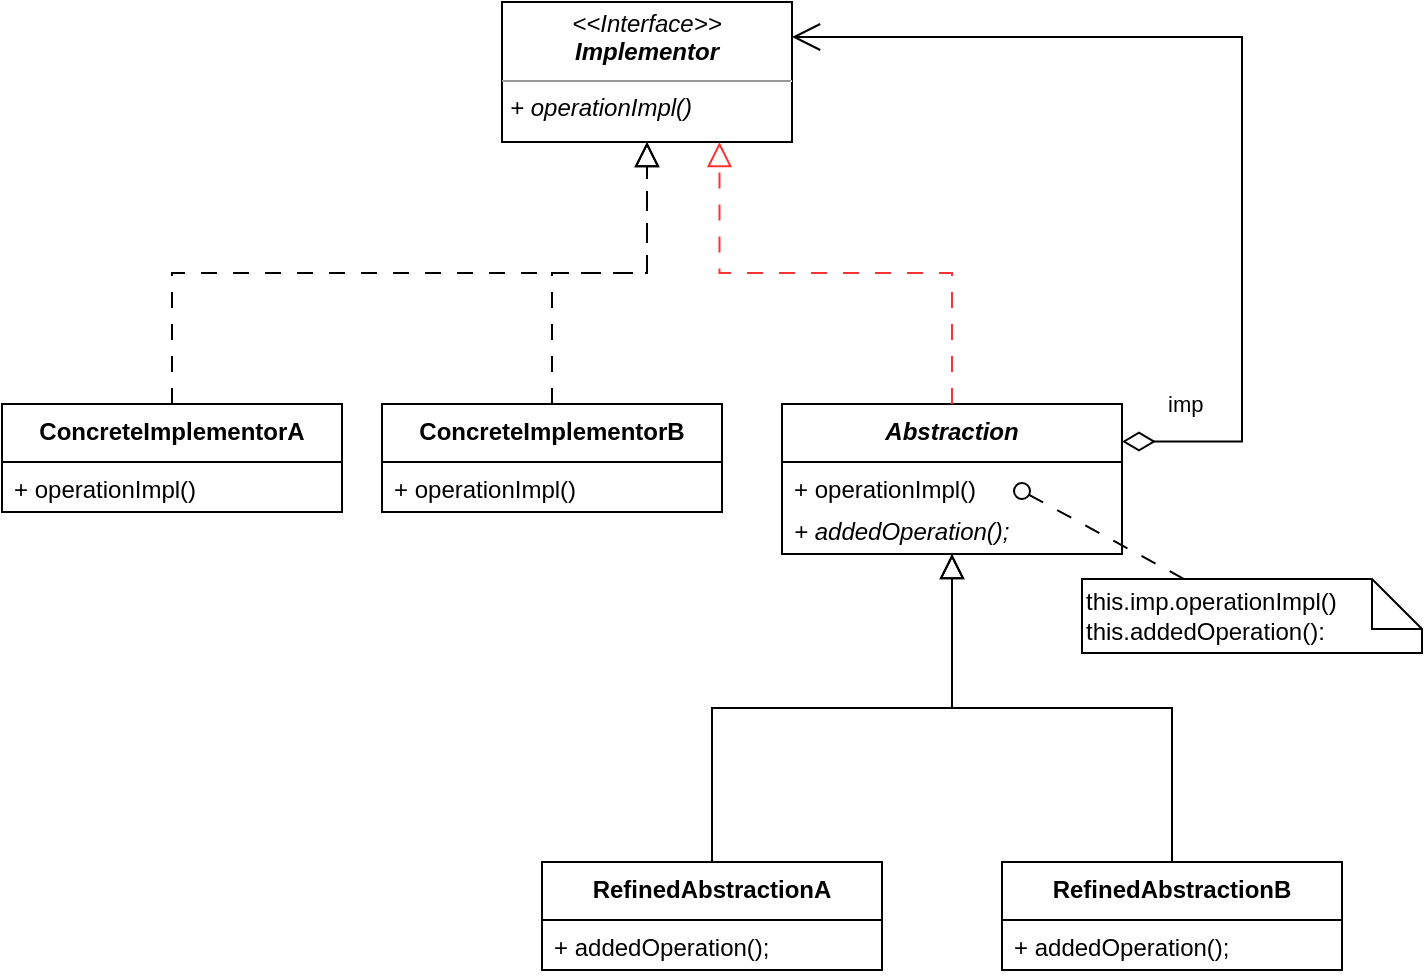 <mxfile version="21.1.9" type="device">
  <diagram name="第 1 页" id="V1W0sLbI2GgZeyCbVdQ1">
    <mxGraphModel dx="1194" dy="738" grid="1" gridSize="10" guides="1" tooltips="1" connect="1" arrows="1" fold="1" page="1" pageScale="1" pageWidth="827" pageHeight="1169" math="0" shadow="0">
      <root>
        <mxCell id="0" />
        <mxCell id="1" parent="0" />
        <mxCell id="WFYV-QFJoavZbaiG5XtV-14" value="" style="endArrow=block;endSize=10;endFill=0;shadow=0;strokeWidth=1;rounded=0;edgeStyle=elbowEdgeStyle;elbow=vertical;dashed=1;dashPattern=8 8;labelBackgroundColor=none;fontColor=default;entryX=0.5;entryY=1;entryDx=0;entryDy=0;" parent="1" source="0oYUlix6nKh2kCK_5IiJ-5" target="WFYV-QFJoavZbaiG5XtV-22" edge="1">
          <mxGeometry width="160" relative="1" as="geometry">
            <mxPoint x="120" y="300" as="sourcePoint" />
            <mxPoint x="362.5" y="244" as="targetPoint" />
          </mxGeometry>
        </mxCell>
        <mxCell id="WFYV-QFJoavZbaiG5XtV-22" value="&lt;p style=&quot;margin:0px;margin-top:4px;text-align:center;&quot;&gt;&lt;i&gt;&amp;lt;&amp;lt;Interface&amp;gt;&amp;gt;&lt;br&gt;&lt;/i&gt;&lt;i style=&quot;border-color: var(--border-color);&quot;&gt;&lt;b style=&quot;border-color: var(--border-color);&quot;&gt;Implementor&lt;/b&gt;&lt;/i&gt;&lt;i&gt;&lt;br&gt;&lt;/i&gt;&lt;/p&gt;&lt;hr size=&quot;1&quot;&gt;&lt;p style=&quot;margin:0px;margin-left:4px;&quot;&gt;&lt;/p&gt;&lt;p style=&quot;margin:0px;margin-left:4px;&quot;&gt;&lt;i style=&quot;border-color: var(--border-color);&quot;&gt;+ operationImpl()&lt;/i&gt;&lt;br&gt;&lt;/p&gt;" style="verticalAlign=top;align=left;overflow=fill;fontSize=12;fontFamily=Helvetica;html=1;" parent="1" vertex="1">
          <mxGeometry x="280" y="90" width="145" height="70" as="geometry" />
        </mxCell>
        <mxCell id="0oYUlix6nKh2kCK_5IiJ-5" value="ConcreteImplementorA" style="swimlane;fontStyle=1;align=center;verticalAlign=top;childLayout=stackLayout;horizontal=1;startSize=29;horizontalStack=0;resizeParent=1;resizeParentMax=0;resizeLast=0;collapsible=1;marginBottom=0;" vertex="1" parent="1">
          <mxGeometry x="30" y="291" width="170" height="54" as="geometry" />
        </mxCell>
        <mxCell id="0oYUlix6nKh2kCK_5IiJ-6" value="+ operationImpl()" style="text;strokeColor=none;fillColor=none;align=left;verticalAlign=top;spacingLeft=4;spacingRight=4;overflow=hidden;rotatable=0;points=[[0,0.5],[1,0.5]];portConstraint=eastwest;fontStyle=0" vertex="1" parent="0oYUlix6nKh2kCK_5IiJ-5">
          <mxGeometry y="29" width="170" height="25" as="geometry" />
        </mxCell>
        <mxCell id="0oYUlix6nKh2kCK_5IiJ-7" value="ConcreteImplementorB" style="swimlane;fontStyle=1;align=center;verticalAlign=top;childLayout=stackLayout;horizontal=1;startSize=29;horizontalStack=0;resizeParent=1;resizeParentMax=0;resizeLast=0;collapsible=1;marginBottom=0;" vertex="1" parent="1">
          <mxGeometry x="220" y="291" width="170" height="54" as="geometry" />
        </mxCell>
        <mxCell id="0oYUlix6nKh2kCK_5IiJ-8" value="+ operationImpl()" style="text;strokeColor=none;fillColor=none;align=left;verticalAlign=top;spacingLeft=4;spacingRight=4;overflow=hidden;rotatable=0;points=[[0,0.5],[1,0.5]];portConstraint=eastwest;fontStyle=0" vertex="1" parent="0oYUlix6nKh2kCK_5IiJ-7">
          <mxGeometry y="29" width="170" height="25" as="geometry" />
        </mxCell>
        <mxCell id="0oYUlix6nKh2kCK_5IiJ-9" value="" style="endArrow=block;endSize=10;endFill=0;shadow=0;strokeWidth=1;rounded=0;edgeStyle=elbowEdgeStyle;elbow=vertical;dashed=1;dashPattern=8 8;labelBackgroundColor=none;fontColor=default;entryX=0.5;entryY=1;entryDx=0;entryDy=0;exitX=0.5;exitY=0;exitDx=0;exitDy=0;" edge="1" parent="1" source="0oYUlix6nKh2kCK_5IiJ-7" target="WFYV-QFJoavZbaiG5XtV-22">
          <mxGeometry width="160" relative="1" as="geometry">
            <mxPoint x="130" y="310" as="sourcePoint" />
            <mxPoint x="363" y="170" as="targetPoint" />
          </mxGeometry>
        </mxCell>
        <mxCell id="0oYUlix6nKh2kCK_5IiJ-11" value="" style="endArrow=block;endSize=10;endFill=0;shadow=0;strokeWidth=1;rounded=0;edgeStyle=elbowEdgeStyle;elbow=vertical;labelBackgroundColor=none;fontColor=default;exitX=0.5;exitY=0;exitDx=0;exitDy=0;entryX=0.5;entryY=1;entryDx=0;entryDy=0;" edge="1" parent="1" target="0oYUlix6nKh2kCK_5IiJ-14" source="0oYUlix6nKh2kCK_5IiJ-19">
          <mxGeometry width="160" relative="1" as="geometry">
            <mxPoint x="385" y="521.5" as="sourcePoint" />
            <mxPoint x="500" y="361.5" as="targetPoint" />
          </mxGeometry>
        </mxCell>
        <mxCell id="0oYUlix6nKh2kCK_5IiJ-12" value="" style="html=1;verticalAlign=bottom;labelBackgroundColor=none;startArrow=oval;startFill=0;startSize=8;endArrow=none;rounded=0;dashed=1;dashPattern=8 8;" edge="1" parent="1">
          <mxGeometry x="-0.055" y="19" relative="1" as="geometry">
            <mxPoint x="540" y="334.5" as="sourcePoint" />
            <mxPoint x="621" y="378.5" as="targetPoint" />
            <mxPoint x="-1" as="offset" />
          </mxGeometry>
        </mxCell>
        <mxCell id="0oYUlix6nKh2kCK_5IiJ-13" value="" style="endArrow=block;endSize=10;endFill=0;shadow=0;strokeWidth=1;rounded=0;edgeStyle=elbowEdgeStyle;elbow=vertical;labelBackgroundColor=none;fontColor=default;exitX=0.5;exitY=0;exitDx=0;exitDy=0;entryX=0.5;entryY=1;entryDx=0;entryDy=0;" edge="1" parent="1" target="0oYUlix6nKh2kCK_5IiJ-14" source="0oYUlix6nKh2kCK_5IiJ-21">
          <mxGeometry width="160" relative="1" as="geometry">
            <mxPoint x="625" y="521.5" as="sourcePoint" />
            <mxPoint x="505" y="361.5" as="targetPoint" />
          </mxGeometry>
        </mxCell>
        <mxCell id="0oYUlix6nKh2kCK_5IiJ-14" value="Abstraction" style="swimlane;fontStyle=3;align=center;verticalAlign=top;childLayout=stackLayout;horizontal=1;startSize=29;horizontalStack=0;resizeParent=1;resizeParentMax=0;resizeLast=0;collapsible=1;marginBottom=0;" vertex="1" parent="1">
          <mxGeometry x="420" y="291" width="170" height="75" as="geometry" />
        </mxCell>
        <mxCell id="0oYUlix6nKh2kCK_5IiJ-15" value="+ operationImpl()" style="text;strokeColor=none;fillColor=none;align=left;verticalAlign=top;spacingLeft=4;spacingRight=4;overflow=hidden;rotatable=0;points=[[0,0.5],[1,0.5]];portConstraint=eastwest;fontStyle=0" vertex="1" parent="0oYUlix6nKh2kCK_5IiJ-14">
          <mxGeometry y="29" width="170" height="21" as="geometry" />
        </mxCell>
        <mxCell id="0oYUlix6nKh2kCK_5IiJ-16" value="+ addedOperation();" style="text;strokeColor=none;fillColor=none;align=left;verticalAlign=top;spacingLeft=4;spacingRight=4;overflow=hidden;rotatable=0;points=[[0,0.5],[1,0.5]];portConstraint=eastwest;fontStyle=2" vertex="1" parent="0oYUlix6nKh2kCK_5IiJ-14">
          <mxGeometry y="50" width="170" height="25" as="geometry" />
        </mxCell>
        <mxCell id="0oYUlix6nKh2kCK_5IiJ-17" value="&lt;div&gt;this.imp.operationImpl()&lt;/div&gt;&lt;div&gt;this.addedOperation():&lt;/div&gt;" style="shape=note2;boundedLbl=1;whiteSpace=wrap;html=1;size=25;verticalAlign=middle;align=left;labelPosition=center;verticalLabelPosition=middle;" vertex="1" parent="1">
          <mxGeometry x="570" y="378.5" width="170" height="37" as="geometry" />
        </mxCell>
        <mxCell id="0oYUlix6nKh2kCK_5IiJ-18" value="imp" style="endArrow=open;html=1;endSize=12;startArrow=diamondThin;startSize=14;startFill=0;edgeStyle=orthogonalEdgeStyle;align=left;verticalAlign=bottom;rounded=0;entryX=1;entryY=0.25;entryDx=0;entryDy=0;exitX=1;exitY=0.25;exitDx=0;exitDy=0;" edge="1" parent="1" source="0oYUlix6nKh2kCK_5IiJ-14" target="WFYV-QFJoavZbaiG5XtV-22">
          <mxGeometry x="-0.915" y="10" relative="1" as="geometry">
            <mxPoint x="620" y="360" as="sourcePoint" />
            <mxPoint x="530" y="217" as="targetPoint" />
            <mxPoint as="offset" />
            <Array as="points">
              <mxPoint x="650" y="310" />
              <mxPoint x="650" y="108" />
            </Array>
          </mxGeometry>
        </mxCell>
        <mxCell id="0oYUlix6nKh2kCK_5IiJ-19" value="RefinedAbstractionA" style="swimlane;fontStyle=1;align=center;verticalAlign=top;childLayout=stackLayout;horizontal=1;startSize=29;horizontalStack=0;resizeParent=1;resizeParentMax=0;resizeLast=0;collapsible=1;marginBottom=0;" vertex="1" parent="1">
          <mxGeometry x="300" y="520" width="170" height="54" as="geometry" />
        </mxCell>
        <mxCell id="0oYUlix6nKh2kCK_5IiJ-20" value="+ addedOperation();" style="text;strokeColor=none;fillColor=none;align=left;verticalAlign=top;spacingLeft=4;spacingRight=4;overflow=hidden;rotatable=0;points=[[0,0.5],[1,0.5]];portConstraint=eastwest;fontStyle=0" vertex="1" parent="0oYUlix6nKh2kCK_5IiJ-19">
          <mxGeometry y="29" width="170" height="25" as="geometry" />
        </mxCell>
        <mxCell id="0oYUlix6nKh2kCK_5IiJ-21" value="RefinedAbstractionB" style="swimlane;fontStyle=1;align=center;verticalAlign=top;childLayout=stackLayout;horizontal=1;startSize=29;horizontalStack=0;resizeParent=1;resizeParentMax=0;resizeLast=0;collapsible=1;marginBottom=0;" vertex="1" parent="1">
          <mxGeometry x="530" y="520" width="170" height="54" as="geometry" />
        </mxCell>
        <mxCell id="0oYUlix6nKh2kCK_5IiJ-22" value="+ addedOperation();" style="text;strokeColor=none;fillColor=none;align=left;verticalAlign=top;spacingLeft=4;spacingRight=4;overflow=hidden;rotatable=0;points=[[0,0.5],[1,0.5]];portConstraint=eastwest;fontStyle=0" vertex="1" parent="0oYUlix6nKh2kCK_5IiJ-21">
          <mxGeometry y="29" width="170" height="25" as="geometry" />
        </mxCell>
        <mxCell id="0oYUlix6nKh2kCK_5IiJ-23" value="" style="endArrow=block;endSize=10;endFill=0;shadow=0;strokeWidth=1;rounded=0;edgeStyle=elbowEdgeStyle;elbow=vertical;dashed=1;dashPattern=8 8;labelBackgroundColor=none;fontColor=default;entryX=0.75;entryY=1;entryDx=0;entryDy=0;strokeColor=#FF3333;" edge="1" parent="1" source="0oYUlix6nKh2kCK_5IiJ-14" target="WFYV-QFJoavZbaiG5XtV-22">
          <mxGeometry width="160" relative="1" as="geometry">
            <mxPoint x="315" y="301" as="sourcePoint" />
            <mxPoint x="363" y="170" as="targetPoint" />
          </mxGeometry>
        </mxCell>
      </root>
    </mxGraphModel>
  </diagram>
</mxfile>
